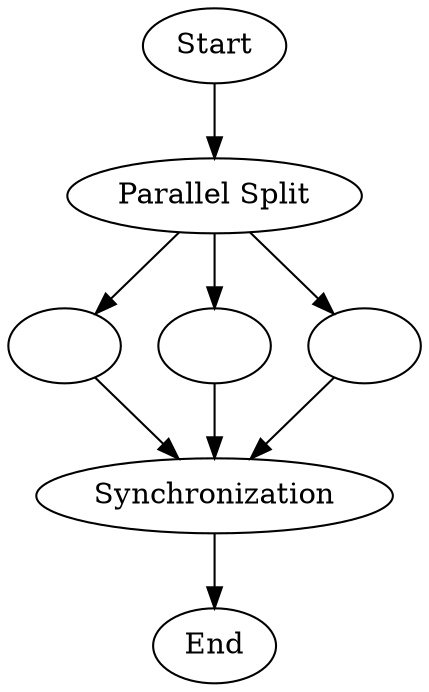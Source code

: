 digraph ParallelSplitSynchronization {
node1 [label="Start"]
node3 [label="Parallel Split"]
node4 [label=""]
node7 [label="Synchronization"]
node2 [label="End"]
node5 [label=""]
node6 [label=""]

node1 -> node3
node3 -> node4
node3 -> node5
node3 -> node6
node4 -> node7
node7 -> node2
node5 -> node7
node6 -> node7
}
